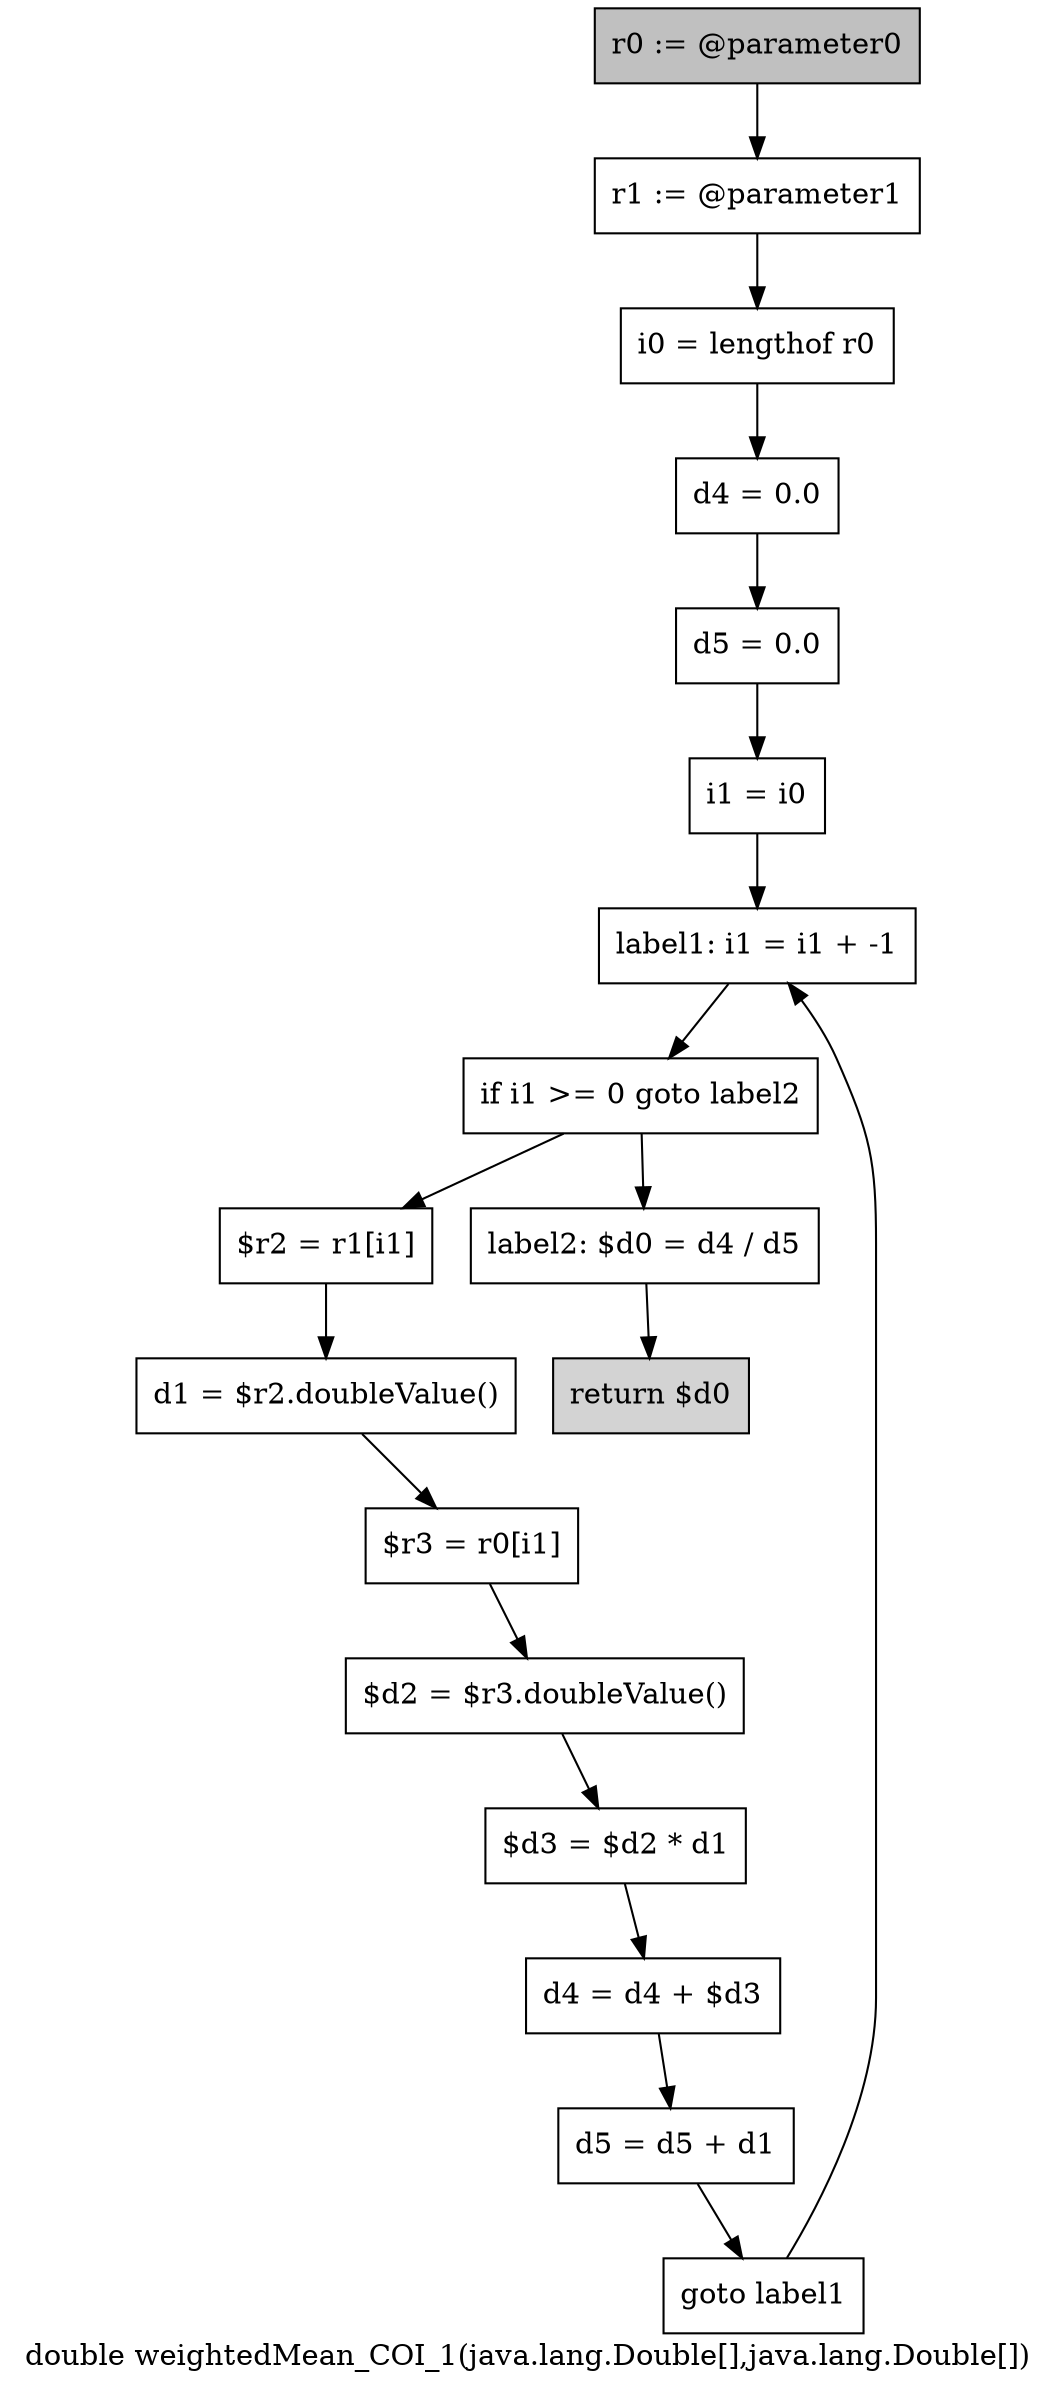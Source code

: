 digraph "double weightedMean_COI_1(java.lang.Double[],java.lang.Double[])" {
    label="double weightedMean_COI_1(java.lang.Double[],java.lang.Double[])";
    node [shape=box];
    "0" [style=filled,fillcolor=gray,label="r0 := @parameter0",];
    "1" [label="r1 := @parameter1",];
    "0"->"1";
    "2" [label="i0 = lengthof r0",];
    "1"->"2";
    "3" [label="d4 = 0.0",];
    "2"->"3";
    "4" [label="d5 = 0.0",];
    "3"->"4";
    "5" [label="i1 = i0",];
    "4"->"5";
    "6" [label="label1: i1 = i1 + -1",];
    "5"->"6";
    "7" [label="if i1 >= 0 goto label2",];
    "6"->"7";
    "8" [label="$r2 = r1[i1]",];
    "7"->"8";
    "16" [label="label2: $d0 = d4 / d5",];
    "7"->"16";
    "9" [label="d1 = $r2.doubleValue()",];
    "8"->"9";
    "10" [label="$r3 = r0[i1]",];
    "9"->"10";
    "11" [label="$d2 = $r3.doubleValue()",];
    "10"->"11";
    "12" [label="$d3 = $d2 * d1",];
    "11"->"12";
    "13" [label="d4 = d4 + $d3",];
    "12"->"13";
    "14" [label="d5 = d5 + d1",];
    "13"->"14";
    "15" [label="goto label1",];
    "14"->"15";
    "15"->"6";
    "17" [style=filled,fillcolor=lightgray,label="return $d0",];
    "16"->"17";
}
